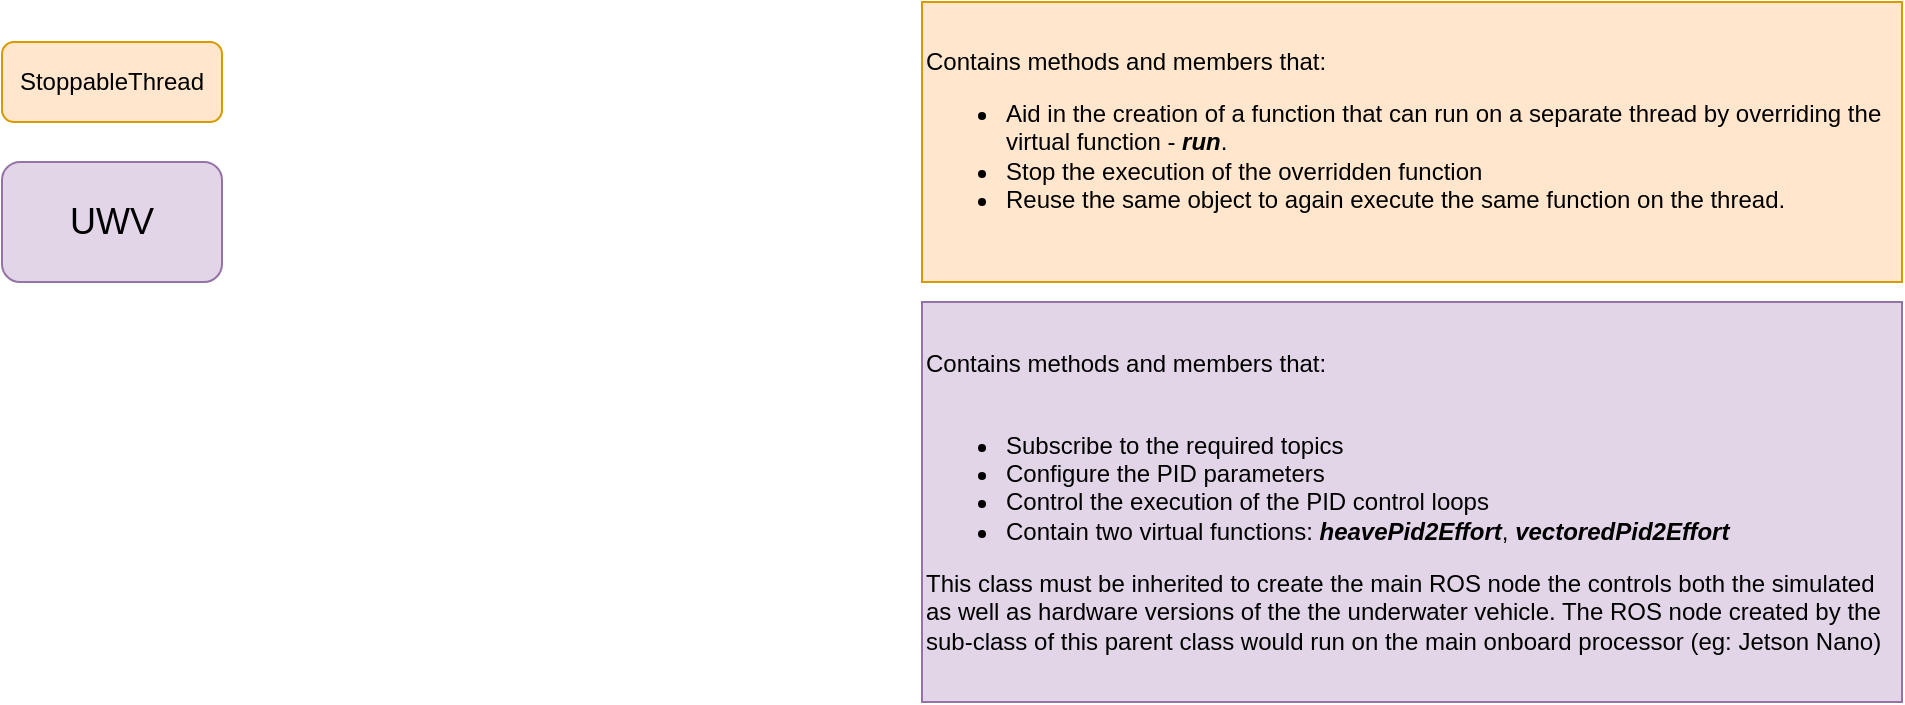 <mxfile version="14.8.0" type="device"><diagram id="3wxC8w0HWE2WUJp5uTHP" name="Page-1"><mxGraphModel dx="964" dy="623" grid="1" gridSize="10" guides="1" tooltips="1" connect="1" arrows="1" fold="1" page="1" pageScale="1" pageWidth="1654" pageHeight="1169" math="0" shadow="0"><root><mxCell id="0"/><mxCell id="1" parent="0"/><mxCell id="JAJ2FybKKQLJugDhjMmw-1" value="StoppableThread" style="rounded=1;whiteSpace=wrap;html=1;fillColor=#ffe6cc;strokeColor=#d79b00;" parent="1" vertex="1"><mxGeometry x="170" y="70" width="110" height="40" as="geometry"/></mxCell><mxCell id="PMY0-ZSUuScA3yg4cXFh-5" value="&lt;font style=&quot;font-size: 18px&quot;&gt;UWV&lt;/font&gt;" style="rounded=1;whiteSpace=wrap;html=1;fillColor=#e1d5e7;strokeColor=#9673a6;" vertex="1" parent="1"><mxGeometry x="170" y="130" width="110" height="60" as="geometry"/></mxCell><mxCell id="PMY0-ZSUuScA3yg4cXFh-6" value="Contains methods and members that:&lt;br&gt;&lt;br&gt;&lt;ul&gt;&lt;li&gt;Subscribe to the required topics&lt;/li&gt;&lt;li&gt;Configure the PID parameters&lt;/li&gt;&lt;li&gt;Control the execution of the PID control loops&lt;/li&gt;&lt;li&gt;Contain two virtual functions: &lt;i style=&quot;font-weight: bold&quot;&gt;heavePid2Effort&lt;/i&gt;, &lt;b&gt;&lt;i&gt;vectoredPid2Effort&lt;/i&gt;&lt;/b&gt;&lt;/li&gt;&lt;/ul&gt;&lt;div&gt;This class must be inherited to create the main ROS node the controls both the simulated as well as hardware versions of the the underwater vehicle. The ROS node created by the sub-class of this parent class would run on the main onboard processor (eg: Jetson Nano)&lt;/div&gt;" style="rounded=0;whiteSpace=wrap;html=1;fillColor=#e1d5e7;strokeColor=#9673a6;align=left;" vertex="1" parent="1"><mxGeometry x="630" y="200" width="490" height="200" as="geometry"/></mxCell><mxCell id="PMY0-ZSUuScA3yg4cXFh-7" value="Contains methods and members that:&lt;br&gt;&lt;ul&gt;&lt;li&gt;Aid in the creation of a function that can run on a separate thread by overriding the virtual function - &lt;i style=&quot;font-weight: bold&quot;&gt;run&lt;/i&gt;.&lt;/li&gt;&lt;li&gt;Stop the execution of the overridden function&lt;/li&gt;&lt;li&gt;Reuse the same object to again execute the same function on the thread.&lt;/li&gt;&lt;/ul&gt;" style="rounded=0;whiteSpace=wrap;html=1;fillColor=#ffe6cc;align=left;strokeColor=#d79b00;perimeterSpacing=2;" vertex="1" parent="1"><mxGeometry x="630" y="50" width="490" height="140" as="geometry"/></mxCell></root></mxGraphModel></diagram></mxfile>